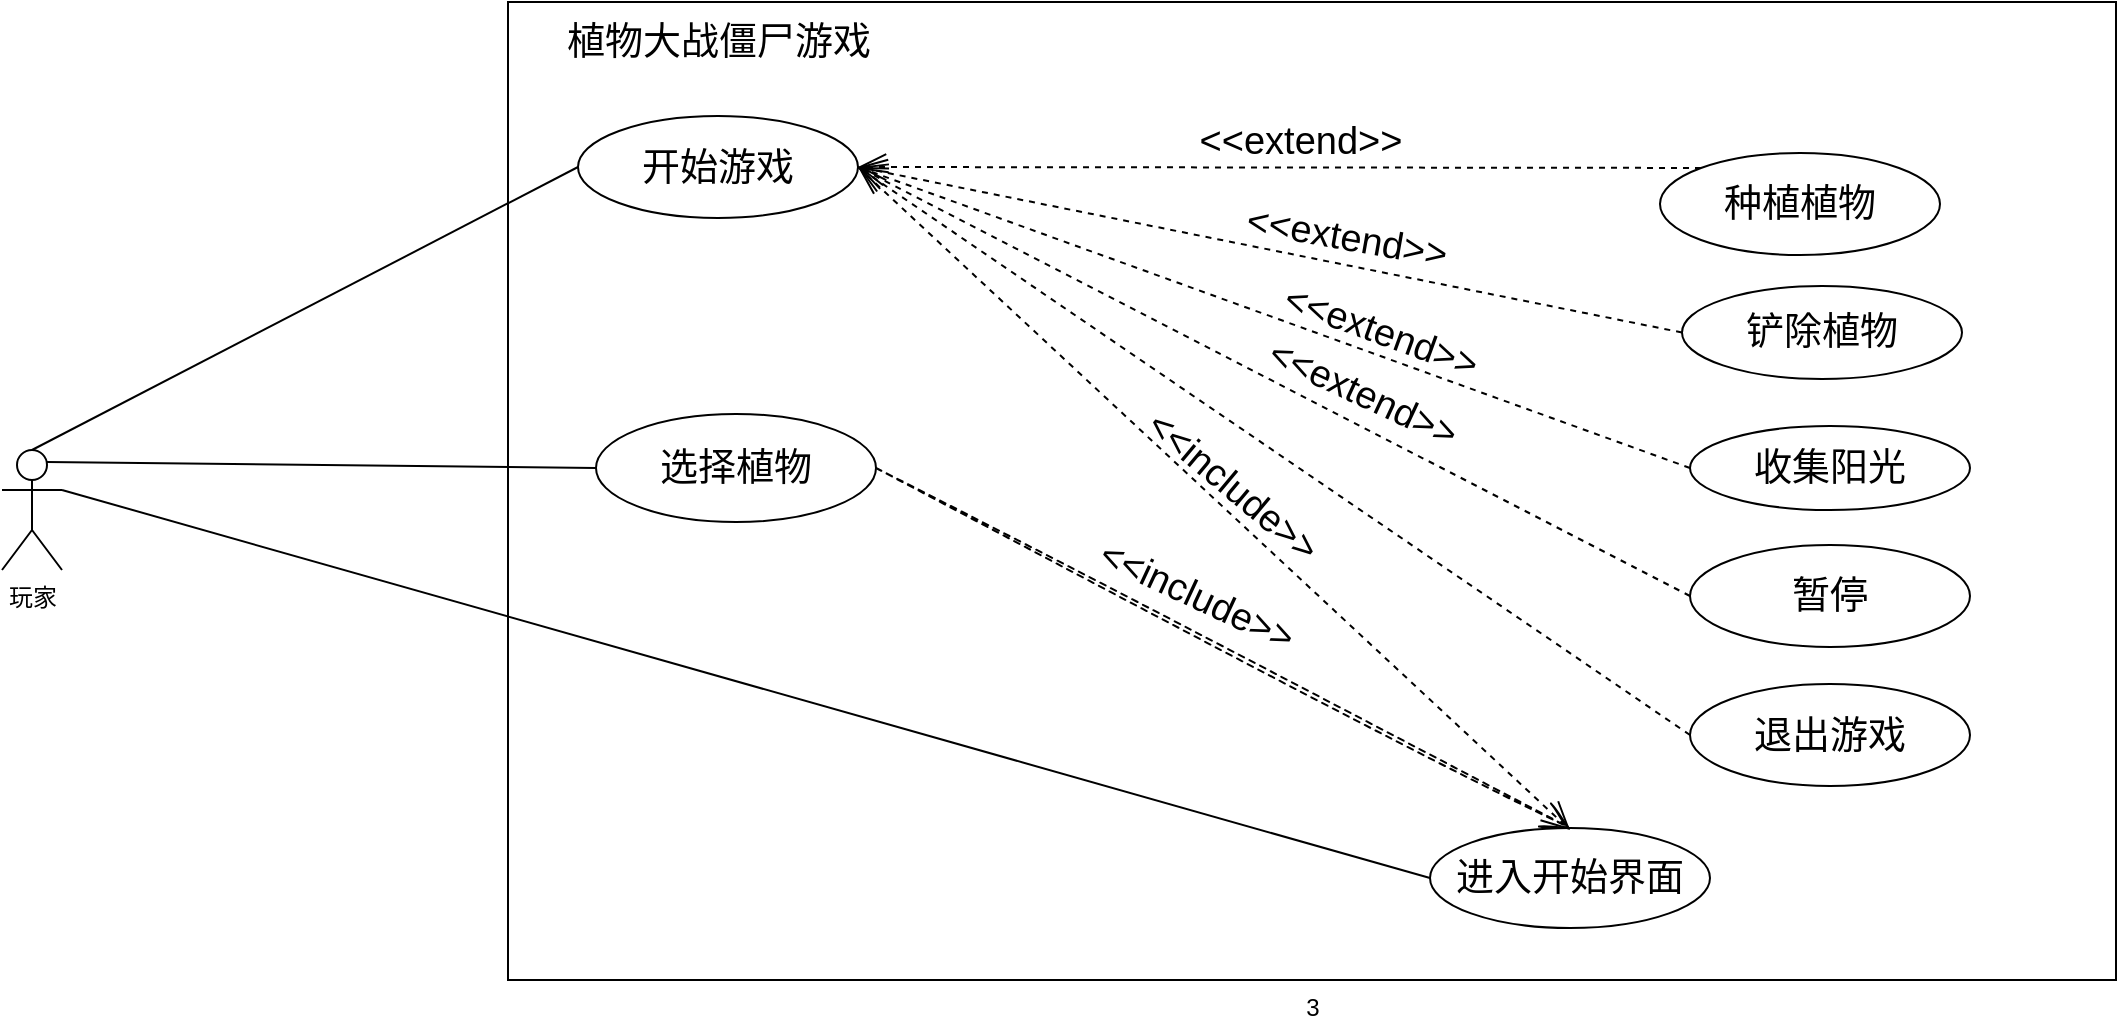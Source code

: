 <mxfile version="18.0.2" type="device"><diagram id="z15fjVkwbdw1tfLnFnhw" name="Page-1"><mxGraphModel dx="1038" dy="491" grid="0" gridSize="10" guides="1" tooltips="1" connect="1" arrows="1" fold="1" page="1" pageScale="1" pageWidth="1654" pageHeight="1169" math="0" shadow="0"><root><mxCell id="0"/><mxCell id="1" parent="0"/><mxCell id="kHZZidnyWPyeVE1mnlL8-7" value="玩家" style="shape=umlActor;verticalLabelPosition=bottom;verticalAlign=top;html=1;" parent="1" vertex="1"><mxGeometry x="231" y="340" width="30" height="60" as="geometry"/></mxCell><mxCell id="kHZZidnyWPyeVE1mnlL8-10" value="3" style="verticalLabelPosition=bottom;verticalAlign=top;html=1;shape=mxgraph.basic.rect;fillColor2=none;strokeWidth=1;size=20;indent=5;" parent="1" vertex="1"><mxGeometry x="484" y="116" width="804" height="489" as="geometry"/></mxCell><mxCell id="kHZZidnyWPyeVE1mnlL8-11" value="&lt;span style=&quot;font-size: 19px;&quot;&gt;植物大战僵尸游戏&lt;/span&gt;" style="text;html=1;resizable=0;autosize=1;align=center;verticalAlign=middle;points=[];fillColor=none;strokeColor=none;rounded=0;" parent="1" vertex="1"><mxGeometry x="508" y="126" width="162" height="20" as="geometry"/></mxCell><mxCell id="kHZZidnyWPyeVE1mnlL8-13" value="进入开始界面" style="ellipse;whiteSpace=wrap;html=1;fontSize=19;" parent="1" vertex="1"><mxGeometry x="945" y="529" width="140" height="50" as="geometry"/></mxCell><mxCell id="kHZZidnyWPyeVE1mnlL8-19" value="开始游戏" style="ellipse;whiteSpace=wrap;html=1;fontSize=19;" parent="1" vertex="1"><mxGeometry x="519" y="173" width="140" height="51" as="geometry"/></mxCell><mxCell id="kHZZidnyWPyeVE1mnlL8-22" value="收集阳光" style="ellipse;whiteSpace=wrap;html=1;fontSize=19;" parent="1" vertex="1"><mxGeometry x="1075" y="328" width="140" height="42" as="geometry"/></mxCell><mxCell id="kHZZidnyWPyeVE1mnlL8-24" value="暂停" style="ellipse;whiteSpace=wrap;html=1;fontSize=19;" parent="1" vertex="1"><mxGeometry x="1075" y="387.5" width="140" height="51" as="geometry"/></mxCell><mxCell id="kHZZidnyWPyeVE1mnlL8-25" value="种植植物" style="ellipse;whiteSpace=wrap;html=1;fontSize=19;" parent="1" vertex="1"><mxGeometry x="1060" y="191.5" width="140" height="51" as="geometry"/></mxCell><mxCell id="kHZZidnyWPyeVE1mnlL8-53" value="" style="group" parent="1" vertex="1" connectable="0"><mxGeometry x="681" y="312" width="128.997" height="92.258" as="geometry"/></mxCell><mxCell id="kHZZidnyWPyeVE1mnlL8-72" style="edgeStyle=orthogonalEdgeStyle;rounded=0;sketch=1;orthogonalLoop=1;jettySize=auto;html=1;exitX=0.5;exitY=1;exitDx=0;exitDy=0;shadow=0;fontSize=19;" parent="1" source="kHZZidnyWPyeVE1mnlL8-24" target="kHZZidnyWPyeVE1mnlL8-24" edge="1"><mxGeometry relative="1" as="geometry"/></mxCell><mxCell id="kHZZidnyWPyeVE1mnlL8-80" value="" style="endArrow=open;endSize=12;dashed=1;html=1;rounded=0;fontSize=19;exitX=1;exitY=0.5;exitDx=0;exitDy=0;" parent="1" source="kHZZidnyWPyeVE1mnlL8-19" edge="1"><mxGeometry width="160" relative="1" as="geometry"><mxPoint x="599" y="351" as="sourcePoint"/><mxPoint x="1015" y="530" as="targetPoint"/></mxGeometry></mxCell><mxCell id="kHZZidnyWPyeVE1mnlL8-95" value="&amp;lt;&amp;lt;include&amp;gt;&amp;gt;" style="text;html=1;resizable=0;autosize=1;align=center;verticalAlign=middle;points=[];fillColor=none;strokeColor=none;rounded=0;shadow=0;sketch=0;fontSize=19;rotation=25;" parent="1" vertex="1"><mxGeometry x="770" y="400" width="115" height="26" as="geometry"/></mxCell><mxCell id="Q5IPO6_IcuUZ5cHnu5H7-1" value="" style="endArrow=none;html=1;rounded=0;exitX=0.5;exitY=0;exitDx=0;exitDy=0;exitPerimeter=0;entryX=0;entryY=0.5;entryDx=0;entryDy=0;" parent="1" source="kHZZidnyWPyeVE1mnlL8-7" target="kHZZidnyWPyeVE1mnlL8-19" edge="1"><mxGeometry width="50" height="50" relative="1" as="geometry"><mxPoint x="459" y="498" as="sourcePoint"/><mxPoint x="777" y="547" as="targetPoint"/></mxGeometry></mxCell><mxCell id="-TUkWVe0Rky3gIvjE9-Q-2" value="" style="endArrow=none;html=1;rounded=0;exitX=1;exitY=0.333;exitDx=0;exitDy=0;exitPerimeter=0;entryX=0;entryY=0.5;entryDx=0;entryDy=0;" parent="1" source="kHZZidnyWPyeVE1mnlL8-7" target="kHZZidnyWPyeVE1mnlL8-13" edge="1"><mxGeometry width="50" height="50" relative="1" as="geometry"><mxPoint x="556" y="455" as="sourcePoint"/><mxPoint x="623" y="554" as="targetPoint"/></mxGeometry></mxCell><mxCell id="WuCmKQOJI0W0axiJBfqn-1" value="铲除植物" style="ellipse;whiteSpace=wrap;html=1;fontSize=19;strokeColor=#000000;" parent="1" vertex="1"><mxGeometry x="1071" y="258" width="140" height="46.5" as="geometry"/></mxCell><mxCell id="jnFKmZVKu4NEgsGYdVbA-31" value="选择植物" style="ellipse;whiteSpace=wrap;html=1;fontSize=19;" parent="1" vertex="1"><mxGeometry x="528" y="322" width="140" height="54" as="geometry"/></mxCell><mxCell id="jnFKmZVKu4NEgsGYdVbA-32" value="" style="endArrow=none;html=1;rounded=0;fontColor=#000000;strokeColor=#000000;entryX=0;entryY=0.5;entryDx=0;entryDy=0;exitX=0.75;exitY=0.1;exitDx=0;exitDy=0;exitPerimeter=0;" parent="1" source="kHZZidnyWPyeVE1mnlL8-7" target="jnFKmZVKu4NEgsGYdVbA-31" edge="1"><mxGeometry width="50" height="50" relative="1" as="geometry"><mxPoint x="695" y="426" as="sourcePoint"/><mxPoint x="745" y="376" as="targetPoint"/></mxGeometry></mxCell><mxCell id="jnFKmZVKu4NEgsGYdVbA-34" value="" style="endArrow=open;endSize=12;dashed=1;html=1;rounded=0;fontSize=19;entryX=0.5;entryY=0;entryDx=0;entryDy=0;sketch=1;shadow=0;snapToPoint=0;fixDash=1;exitX=1;exitY=0.5;exitDx=0;exitDy=0;strokeColor=#000000;" parent="1" source="jnFKmZVKu4NEgsGYdVbA-31" target="kHZZidnyWPyeVE1mnlL8-13" edge="1"><mxGeometry width="160" relative="1" as="geometry"><mxPoint x="678" y="183" as="sourcePoint"/><mxPoint x="877" y="180" as="targetPoint"/></mxGeometry></mxCell><mxCell id="jnFKmZVKu4NEgsGYdVbA-35" value="&amp;lt;&amp;lt;include&amp;gt;&amp;gt;" style="text;html=1;resizable=0;autosize=1;align=center;verticalAlign=middle;points=[];fillColor=none;strokeColor=none;rounded=0;shadow=0;sketch=0;fontSize=19;rotation=40;" parent="1" vertex="1"><mxGeometry x="788" y="344.63" width="115" height="27" as="geometry"/></mxCell><mxCell id="2LuAAPGlptEn_3zk8IZd-7" value="" style="endArrow=open;endSize=12;dashed=1;html=1;rounded=0;fontSize=19;entryX=1;entryY=0.5;entryDx=0;entryDy=0;exitX=0;exitY=0;exitDx=0;exitDy=0;" parent="1" source="kHZZidnyWPyeVE1mnlL8-25" target="kHZZidnyWPyeVE1mnlL8-19" edge="1"><mxGeometry width="160" relative="1" as="geometry"><mxPoint x="1064.542" y="299.515" as="sourcePoint"/><mxPoint x="1025" y="539" as="targetPoint"/></mxGeometry></mxCell><mxCell id="2LuAAPGlptEn_3zk8IZd-10" value="&lt;span style=&quot;background-color: rgb(255 , 255 , 255)&quot;&gt;&amp;lt;&amp;lt;extend&amp;gt;&amp;gt;&lt;/span&gt;" style="text;html=1;resizable=0;autosize=1;align=center;verticalAlign=middle;points=[];fillColor=none;strokeColor=none;rounded=0;shadow=0;sketch=0;fontSize=19;rotation=0;" parent="1" vertex="1"><mxGeometry x="824" y="173" width="112" height="26" as="geometry"/></mxCell><mxCell id="2LuAAPGlptEn_3zk8IZd-12" value="" style="endArrow=open;endSize=12;dashed=1;html=1;rounded=0;fontSize=19;entryX=1;entryY=0.5;entryDx=0;entryDy=0;exitX=0;exitY=0.5;exitDx=0;exitDy=0;" parent="1" source="WuCmKQOJI0W0axiJBfqn-1" target="kHZZidnyWPyeVE1mnlL8-19" edge="1"><mxGeometry width="160" relative="1" as="geometry"><mxPoint x="1090.458" y="208.985" as="sourcePoint"/><mxPoint x="669.0" y="208.5" as="targetPoint"/></mxGeometry></mxCell><mxCell id="2LuAAPGlptEn_3zk8IZd-13" value="&lt;span style=&quot;background-color: rgb(255 , 255 , 255)&quot;&gt;&amp;lt;&amp;lt;extend&amp;gt;&amp;gt;&lt;/span&gt;" style="text;html=1;resizable=0;autosize=1;align=center;verticalAlign=middle;points=[];fillColor=none;strokeColor=none;rounded=0;shadow=0;sketch=0;fontSize=19;rotation=10;" parent="1" vertex="1"><mxGeometry x="847" y="221" width="112" height="26" as="geometry"/></mxCell><mxCell id="2LuAAPGlptEn_3zk8IZd-14" value="" style="endArrow=open;endSize=12;dashed=1;html=1;rounded=0;fontSize=19;entryX=1;entryY=0.5;entryDx=0;entryDy=0;exitX=0;exitY=0.5;exitDx=0;exitDy=0;" parent="1" source="kHZZidnyWPyeVE1mnlL8-22" target="kHZZidnyWPyeVE1mnlL8-19" edge="1"><mxGeometry width="160" relative="1" as="geometry"><mxPoint x="952.0" y="275.75" as="sourcePoint"/><mxPoint x="669.0" y="208.5" as="targetPoint"/></mxGeometry></mxCell><mxCell id="2LuAAPGlptEn_3zk8IZd-15" value="&lt;span style=&quot;background-color: rgb(255 , 255 , 255)&quot;&gt;&amp;lt;&amp;lt;extend&amp;gt;&amp;gt;&lt;/span&gt;" style="text;html=1;resizable=0;autosize=1;align=center;verticalAlign=middle;points=[];fillColor=none;strokeColor=none;rounded=0;shadow=0;sketch=0;fontSize=19;rotation=25;" parent="1" vertex="1"><mxGeometry x="855" y="299" width="112" height="26" as="geometry"/></mxCell><mxCell id="2LuAAPGlptEn_3zk8IZd-16" value="" style="endArrow=open;endSize=12;dashed=1;html=1;rounded=0;fontSize=19;entryX=1;entryY=0.5;entryDx=0;entryDy=0;exitX=0;exitY=0.5;exitDx=0;exitDy=0;" parent="1" source="kHZZidnyWPyeVE1mnlL8-24" target="kHZZidnyWPyeVE1mnlL8-19" edge="1"><mxGeometry width="160" relative="1" as="geometry"><mxPoint x="1085.0" y="359.0" as="sourcePoint"/><mxPoint x="669.0" y="208.5" as="targetPoint"/></mxGeometry></mxCell><mxCell id="2LuAAPGlptEn_3zk8IZd-17" value="&lt;span style=&quot;background-color: rgb(255 , 255 , 255)&quot;&gt;&amp;lt;&amp;lt;extend&amp;gt;&amp;gt;&lt;/span&gt;" style="text;html=1;resizable=0;autosize=1;align=center;verticalAlign=middle;points=[];fillColor=none;strokeColor=none;rounded=0;shadow=0;sketch=0;fontSize=19;rotation=20;" parent="1" vertex="1"><mxGeometry x="864" y="268.25" width="112" height="26" as="geometry"/></mxCell><mxCell id="wYM5YOHuJo7-ri0_xk01-1" value="退出游戏" style="ellipse;whiteSpace=wrap;html=1;fontSize=19;" vertex="1" parent="1"><mxGeometry x="1075" y="457" width="140" height="51" as="geometry"/></mxCell><mxCell id="wYM5YOHuJo7-ri0_xk01-2" value="" style="endArrow=open;endSize=12;dashed=1;html=1;rounded=0;fontSize=19;entryX=1;entryY=0.5;entryDx=0;entryDy=0;exitX=0;exitY=0.5;exitDx=0;exitDy=0;" edge="1" parent="1" source="wYM5YOHuJo7-ri0_xk01-1" target="kHZZidnyWPyeVE1mnlL8-19"><mxGeometry width="160" relative="1" as="geometry"><mxPoint x="1085" y="423" as="sourcePoint"/><mxPoint x="669" y="208.5" as="targetPoint"/></mxGeometry></mxCell></root></mxGraphModel></diagram></mxfile>